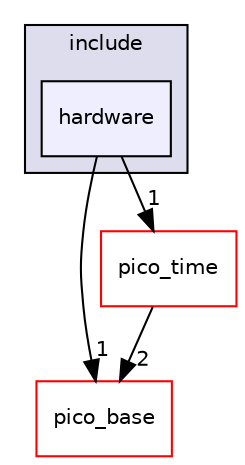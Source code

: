 digraph "hardware_i2c/include/hardware" {
  compound=true
  node [ fontsize="10", fontname="Helvetica"];
  edge [ labelfontsize="10", labelfontname="Helvetica"];
  subgraph clusterdir_8a5022f9d55343327f542a39eeb99eec {
    graph [ bgcolor="#ddddee", pencolor="black", label="include" fontname="Helvetica", fontsize="10", URL="dir_8a5022f9d55343327f542a39eeb99eec.html"]
  dir_c47682ff3af4e366ea6303b473b59a05 [shape=box, label="hardware", style="filled", fillcolor="#eeeeff", pencolor="black", URL="dir_c47682ff3af4e366ea6303b473b59a05.html"];
  }
  dir_ee4ba4c32933fd9d1c9bce216e67756d [shape=box label="pico_base" fillcolor="white" style="filled" color="red" URL="dir_ee4ba4c32933fd9d1c9bce216e67756d.html"];
  dir_cc740ddf7ebf14a28f7e7a6178d204e2 [shape=box label="pico_time" fillcolor="white" style="filled" color="red" URL="dir_cc740ddf7ebf14a28f7e7a6178d204e2.html"];
  dir_cc740ddf7ebf14a28f7e7a6178d204e2->dir_ee4ba4c32933fd9d1c9bce216e67756d [headlabel="2", labeldistance=1.5 headhref="dir_000035_000007.html"];
  dir_c47682ff3af4e366ea6303b473b59a05->dir_ee4ba4c32933fd9d1c9bce216e67756d [headlabel="1", labeldistance=1.5 headhref="dir_000083_000007.html"];
  dir_c47682ff3af4e366ea6303b473b59a05->dir_cc740ddf7ebf14a28f7e7a6178d204e2 [headlabel="1", labeldistance=1.5 headhref="dir_000083_000035.html"];
}
